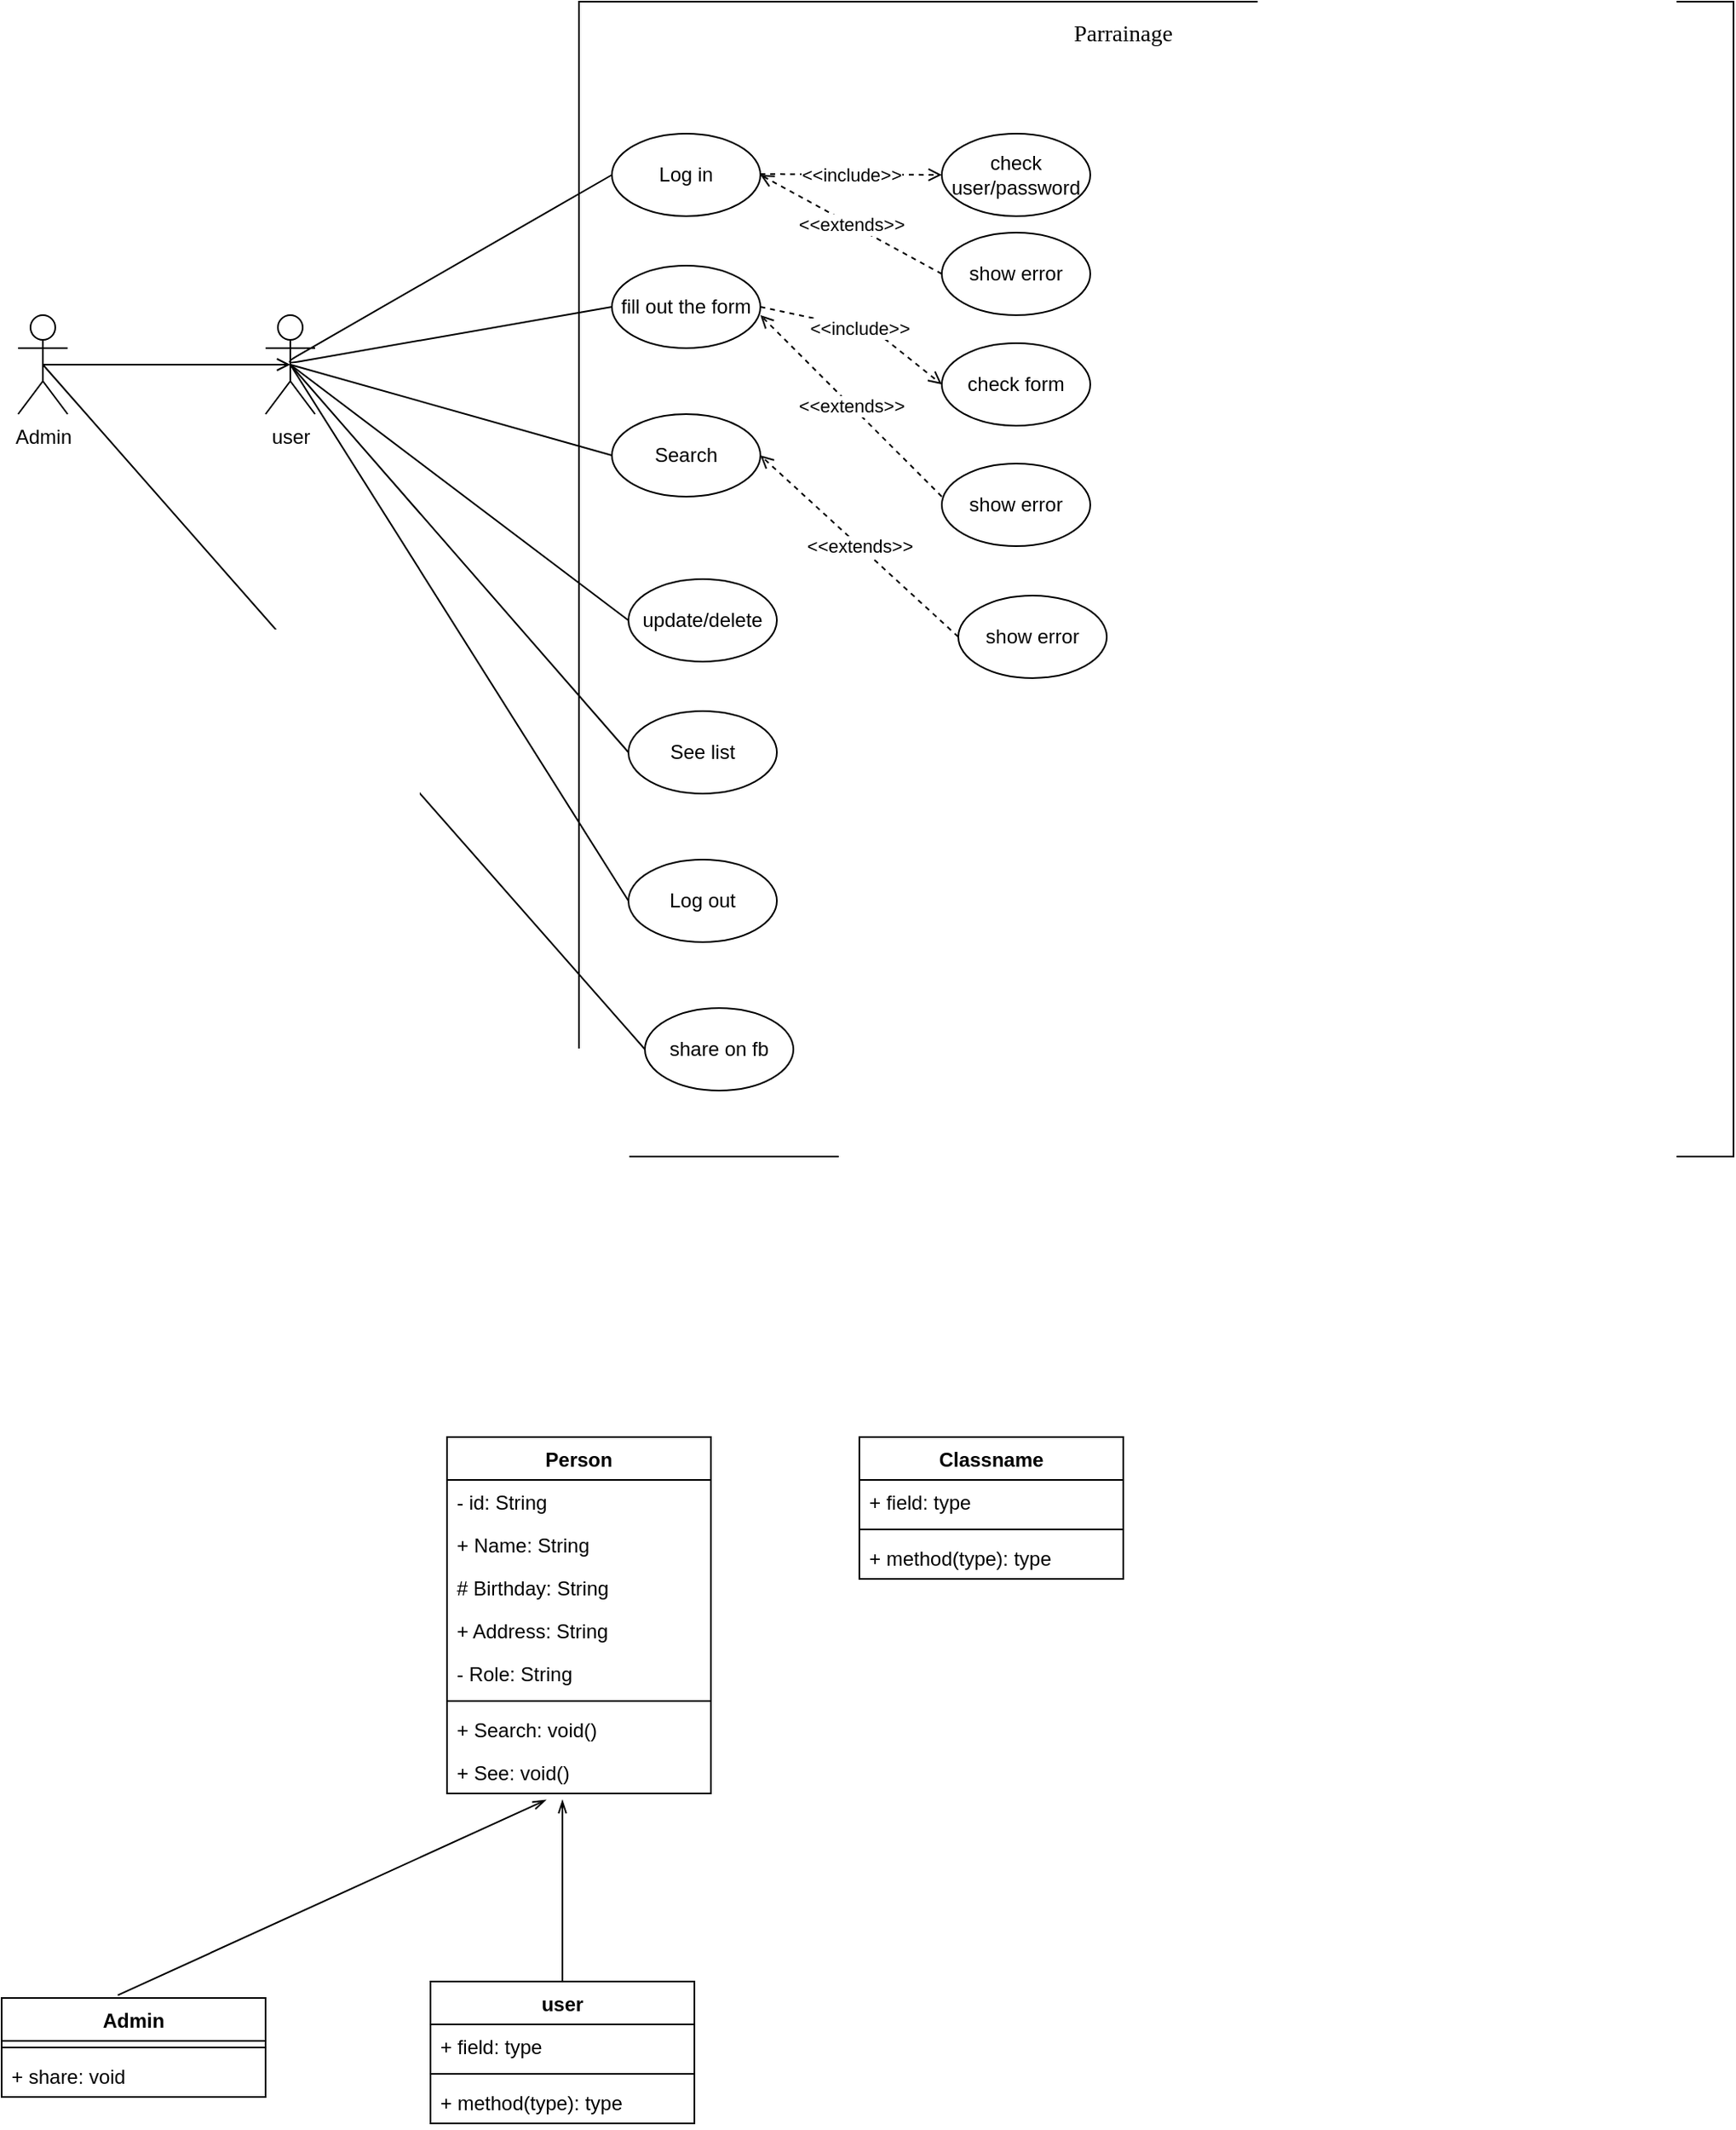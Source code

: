 <mxfile version="14.8.0" type="github">
  <diagram id="mr0ScZVmez5Wdu0t1VuP" name="Page-1">
    <mxGraphModel dx="1573" dy="1475" grid="1" gridSize="10" guides="1" tooltips="1" connect="1" arrows="1" fold="1" page="1" pageScale="1" pageWidth="850" pageHeight="1100" math="0" shadow="0">
      <root>
        <mxCell id="0" />
        <mxCell id="1" parent="0" />
        <mxCell id="WyjryQDbOZI5yKkyuquV-2" value="" style="whiteSpace=wrap;html=1;aspect=fixed;" parent="1" vertex="1">
          <mxGeometry x="240" y="-870" width="700" height="700" as="geometry" />
        </mxCell>
        <mxCell id="WyjryQDbOZI5yKkyuquV-1" value="user&lt;br&gt;" style="shape=umlActor;verticalLabelPosition=bottom;verticalAlign=top;html=1;outlineConnect=0;" parent="1" vertex="1">
          <mxGeometry x="50" y="-680" width="30" height="60" as="geometry" />
        </mxCell>
        <mxCell id="_5LFbXUgjsJOY9XrzOKf-1" value="&lt;font face=&quot;Times New Roman&quot; style=&quot;font-size: 14px&quot;&gt;Parrainage&lt;/font&gt;" style="text;html=1;strokeColor=none;fillColor=none;align=center;verticalAlign=middle;whiteSpace=wrap;rounded=0;" vertex="1" parent="1">
          <mxGeometry x="550" y="-860" width="40" height="20" as="geometry" />
        </mxCell>
        <mxCell id="_5LFbXUgjsJOY9XrzOKf-3" value="Log in" style="ellipse;whiteSpace=wrap;html=1;" vertex="1" parent="1">
          <mxGeometry x="260" y="-790" width="90" height="50" as="geometry" />
        </mxCell>
        <mxCell id="_5LFbXUgjsJOY9XrzOKf-5" value="fill out the form" style="ellipse;whiteSpace=wrap;html=1;" vertex="1" parent="1">
          <mxGeometry x="260" y="-710" width="90" height="50" as="geometry" />
        </mxCell>
        <mxCell id="_5LFbXUgjsJOY9XrzOKf-8" value="See list" style="ellipse;whiteSpace=wrap;html=1;" vertex="1" parent="1">
          <mxGeometry x="270" y="-440" width="90" height="50" as="geometry" />
        </mxCell>
        <mxCell id="_5LFbXUgjsJOY9XrzOKf-9" value="Log out" style="ellipse;whiteSpace=wrap;html=1;" vertex="1" parent="1">
          <mxGeometry x="270" y="-350" width="90" height="50" as="geometry" />
        </mxCell>
        <mxCell id="_5LFbXUgjsJOY9XrzOKf-16" value="" style="endArrow=none;html=1;exitX=0;exitY=0.5;exitDx=0;exitDy=0;entryX=0;entryY=0.5;entryDx=0;entryDy=0;" edge="1" parent="1" source="_5LFbXUgjsJOY9XrzOKf-5" target="_5LFbXUgjsJOY9XrzOKf-3">
          <mxGeometry width="50" height="50" relative="1" as="geometry">
            <mxPoint x="490" y="-660" as="sourcePoint" />
            <mxPoint x="540" y="-710" as="targetPoint" />
            <Array as="points">
              <mxPoint x="60" y="-650" />
            </Array>
          </mxGeometry>
        </mxCell>
        <mxCell id="_5LFbXUgjsJOY9XrzOKf-19" value="" style="endArrow=open;html=1;dashed=1;endFill=0;" edge="1" parent="1">
          <mxGeometry relative="1" as="geometry">
            <mxPoint x="350" y="-765.5" as="sourcePoint" />
            <mxPoint x="460" y="-765" as="targetPoint" />
          </mxGeometry>
        </mxCell>
        <mxCell id="_5LFbXUgjsJOY9XrzOKf-20" value="&amp;lt;&amp;lt;include&amp;gt;&amp;gt;" style="edgeLabel;resizable=0;html=1;align=center;verticalAlign=middle;" connectable="0" vertex="1" parent="_5LFbXUgjsJOY9XrzOKf-19">
          <mxGeometry relative="1" as="geometry" />
        </mxCell>
        <mxCell id="_5LFbXUgjsJOY9XrzOKf-23" value="check user/password" style="ellipse;whiteSpace=wrap;html=1;" vertex="1" parent="1">
          <mxGeometry x="460" y="-790" width="90" height="50" as="geometry" />
        </mxCell>
        <mxCell id="_5LFbXUgjsJOY9XrzOKf-24" value="show error" style="ellipse;whiteSpace=wrap;html=1;" vertex="1" parent="1">
          <mxGeometry x="460" y="-730" width="90" height="50" as="geometry" />
        </mxCell>
        <mxCell id="_5LFbXUgjsJOY9XrzOKf-25" value="" style="endArrow=open;html=1;dashed=1;strokeWidth=1;entryX=1;entryY=0.5;entryDx=0;entryDy=0;exitX=0;exitY=0.5;exitDx=0;exitDy=0;endFill=0;" edge="1" parent="1" source="_5LFbXUgjsJOY9XrzOKf-24" target="_5LFbXUgjsJOY9XrzOKf-3">
          <mxGeometry relative="1" as="geometry">
            <mxPoint x="370" y="-620" as="sourcePoint" />
            <mxPoint x="470" y="-620" as="targetPoint" />
          </mxGeometry>
        </mxCell>
        <mxCell id="_5LFbXUgjsJOY9XrzOKf-26" value="&amp;lt;&amp;lt;extends&amp;gt;&amp;gt;" style="edgeLabel;resizable=0;html=1;align=center;verticalAlign=middle;" connectable="0" vertex="1" parent="_5LFbXUgjsJOY9XrzOKf-25">
          <mxGeometry relative="1" as="geometry" />
        </mxCell>
        <mxCell id="_5LFbXUgjsJOY9XrzOKf-29" value="" style="endArrow=open;html=1;dashed=1;endFill=0;entryX=0;entryY=0.5;entryDx=0;entryDy=0;exitX=1;exitY=0.5;exitDx=0;exitDy=0;" edge="1" parent="1" source="_5LFbXUgjsJOY9XrzOKf-5" target="_5LFbXUgjsJOY9XrzOKf-31">
          <mxGeometry relative="1" as="geometry">
            <mxPoint x="330" y="-685.42" as="sourcePoint" />
            <mxPoint x="430" y="-685.42" as="targetPoint" />
            <Array as="points">
              <mxPoint x="420" y="-670" />
            </Array>
          </mxGeometry>
        </mxCell>
        <mxCell id="_5LFbXUgjsJOY9XrzOKf-30" value="&amp;lt;&amp;lt;include&amp;gt;&amp;gt;" style="edgeLabel;resizable=0;html=1;align=center;verticalAlign=middle;" connectable="0" vertex="1" parent="_5LFbXUgjsJOY9XrzOKf-29">
          <mxGeometry relative="1" as="geometry" />
        </mxCell>
        <mxCell id="_5LFbXUgjsJOY9XrzOKf-31" value="check form" style="ellipse;whiteSpace=wrap;html=1;" vertex="1" parent="1">
          <mxGeometry x="460" y="-663" width="90" height="50" as="geometry" />
        </mxCell>
        <mxCell id="_5LFbXUgjsJOY9XrzOKf-32" value="show error" style="ellipse;whiteSpace=wrap;html=1;" vertex="1" parent="1">
          <mxGeometry x="460" y="-590" width="90" height="50" as="geometry" />
        </mxCell>
        <mxCell id="_5LFbXUgjsJOY9XrzOKf-33" value="" style="endArrow=open;html=1;dashed=1;strokeWidth=1;entryX=1;entryY=0.6;entryDx=0;entryDy=0;exitX=0;exitY=0.5;exitDx=0;exitDy=0;endFill=0;entryPerimeter=0;" edge="1" parent="1" target="_5LFbXUgjsJOY9XrzOKf-5">
          <mxGeometry relative="1" as="geometry">
            <mxPoint x="460.0" y="-570" as="sourcePoint" />
            <mxPoint x="350" y="-630" as="targetPoint" />
          </mxGeometry>
        </mxCell>
        <mxCell id="_5LFbXUgjsJOY9XrzOKf-34" value="&amp;lt;&amp;lt;extends&amp;gt;&amp;gt;" style="edgeLabel;resizable=0;html=1;align=center;verticalAlign=middle;" connectable="0" vertex="1" parent="_5LFbXUgjsJOY9XrzOKf-33">
          <mxGeometry relative="1" as="geometry" />
        </mxCell>
        <mxCell id="_5LFbXUgjsJOY9XrzOKf-36" value="Search" style="ellipse;whiteSpace=wrap;html=1;" vertex="1" parent="1">
          <mxGeometry x="260" y="-620" width="90" height="50" as="geometry" />
        </mxCell>
        <mxCell id="_5LFbXUgjsJOY9XrzOKf-38" value="" style="endArrow=none;html=1;strokeWidth=1;exitX=0.5;exitY=0.5;exitDx=0;exitDy=0;exitPerimeter=0;entryX=0;entryY=0.5;entryDx=0;entryDy=0;" edge="1" parent="1" source="WyjryQDbOZI5yKkyuquV-1" target="_5LFbXUgjsJOY9XrzOKf-36">
          <mxGeometry width="50" height="50" relative="1" as="geometry">
            <mxPoint x="350" y="-500" as="sourcePoint" />
            <mxPoint x="400" y="-550" as="targetPoint" />
          </mxGeometry>
        </mxCell>
        <mxCell id="_5LFbXUgjsJOY9XrzOKf-39" value="show error" style="ellipse;whiteSpace=wrap;html=1;" vertex="1" parent="1">
          <mxGeometry x="470" y="-510" width="90" height="50" as="geometry" />
        </mxCell>
        <mxCell id="_5LFbXUgjsJOY9XrzOKf-40" value="" style="endArrow=open;html=1;dashed=1;strokeWidth=1;entryX=1;entryY=0.5;entryDx=0;entryDy=0;exitX=0;exitY=0.5;exitDx=0;exitDy=0;endFill=0;" edge="1" parent="1" source="_5LFbXUgjsJOY9XrzOKf-39" target="_5LFbXUgjsJOY9XrzOKf-36">
          <mxGeometry relative="1" as="geometry">
            <mxPoint x="470.0" y="-480" as="sourcePoint" />
            <mxPoint x="360" y="-590" as="targetPoint" />
          </mxGeometry>
        </mxCell>
        <mxCell id="_5LFbXUgjsJOY9XrzOKf-41" value="&amp;lt;&amp;lt;extends&amp;gt;&amp;gt;" style="edgeLabel;resizable=0;html=1;align=center;verticalAlign=middle;" connectable="0" vertex="1" parent="_5LFbXUgjsJOY9XrzOKf-40">
          <mxGeometry relative="1" as="geometry" />
        </mxCell>
        <mxCell id="_5LFbXUgjsJOY9XrzOKf-42" value="update/delete" style="ellipse;whiteSpace=wrap;html=1;" vertex="1" parent="1">
          <mxGeometry x="270" y="-520" width="90" height="50" as="geometry" />
        </mxCell>
        <mxCell id="_5LFbXUgjsJOY9XrzOKf-43" value="" style="endArrow=none;html=1;strokeWidth=1;exitX=0.5;exitY=0.5;exitDx=0;exitDy=0;exitPerimeter=0;entryX=0;entryY=0.5;entryDx=0;entryDy=0;" edge="1" parent="1" target="_5LFbXUgjsJOY9XrzOKf-42" source="WyjryQDbOZI5yKkyuquV-1">
          <mxGeometry width="50" height="50" relative="1" as="geometry">
            <mxPoint x="75" y="-550" as="sourcePoint" />
            <mxPoint x="410" y="-450" as="targetPoint" />
          </mxGeometry>
        </mxCell>
        <mxCell id="_5LFbXUgjsJOY9XrzOKf-46" value="" style="endArrow=none;html=1;strokeWidth=1;exitX=0;exitY=0.5;exitDx=0;exitDy=0;" edge="1" parent="1" source="_5LFbXUgjsJOY9XrzOKf-8">
          <mxGeometry width="50" height="50" relative="1" as="geometry">
            <mxPoint x="330" y="-420" as="sourcePoint" />
            <mxPoint x="65" y="-650" as="targetPoint" />
          </mxGeometry>
        </mxCell>
        <mxCell id="_5LFbXUgjsJOY9XrzOKf-47" value="" style="endArrow=none;html=1;strokeWidth=1;exitX=0;exitY=0.5;exitDx=0;exitDy=0;entryX=0.5;entryY=0.5;entryDx=0;entryDy=0;entryPerimeter=0;" edge="1" parent="1" source="_5LFbXUgjsJOY9XrzOKf-9" target="WyjryQDbOZI5yKkyuquV-1">
          <mxGeometry width="50" height="50" relative="1" as="geometry">
            <mxPoint x="280" y="-405" as="sourcePoint" />
            <mxPoint x="70" y="-650" as="targetPoint" />
          </mxGeometry>
        </mxCell>
        <mxCell id="_5LFbXUgjsJOY9XrzOKf-48" style="edgeStyle=none;rounded=0;orthogonalLoop=1;jettySize=auto;html=1;entryX=0;entryY=0.5;entryDx=0;entryDy=0;endArrow=open;endFill=0;strokeWidth=1;" edge="1" parent="1" source="_5LFbXUgjsJOY9XrzOKf-23" target="_5LFbXUgjsJOY9XrzOKf-23">
          <mxGeometry relative="1" as="geometry" />
        </mxCell>
        <mxCell id="_5LFbXUgjsJOY9XrzOKf-50" style="edgeStyle=none;rounded=0;orthogonalLoop=1;jettySize=auto;html=1;exitX=0.5;exitY=0.5;exitDx=0;exitDy=0;exitPerimeter=0;entryX=0.5;entryY=0.5;entryDx=0;entryDy=0;entryPerimeter=0;endArrow=open;endFill=0;strokeWidth=1;" edge="1" parent="1" source="_5LFbXUgjsJOY9XrzOKf-49" target="WyjryQDbOZI5yKkyuquV-1">
          <mxGeometry relative="1" as="geometry" />
        </mxCell>
        <mxCell id="_5LFbXUgjsJOY9XrzOKf-49" value="Admin&lt;br&gt;" style="shape=umlActor;verticalLabelPosition=bottom;verticalAlign=top;html=1;outlineConnect=0;" vertex="1" parent="1">
          <mxGeometry x="-100" y="-680" width="30" height="60" as="geometry" />
        </mxCell>
        <mxCell id="_5LFbXUgjsJOY9XrzOKf-51" value="share on fb" style="ellipse;whiteSpace=wrap;html=1;" vertex="1" parent="1">
          <mxGeometry x="280" y="-260" width="90" height="50" as="geometry" />
        </mxCell>
        <mxCell id="_5LFbXUgjsJOY9XrzOKf-52" value="" style="endArrow=none;html=1;strokeWidth=1;exitX=0;exitY=0.5;exitDx=0;exitDy=0;entryX=0.5;entryY=0.5;entryDx=0;entryDy=0;entryPerimeter=0;" edge="1" parent="1" source="_5LFbXUgjsJOY9XrzOKf-51" target="_5LFbXUgjsJOY9XrzOKf-49">
          <mxGeometry width="50" height="50" relative="1" as="geometry">
            <mxPoint x="330" y="-350" as="sourcePoint" />
            <mxPoint x="65" y="-580" as="targetPoint" />
          </mxGeometry>
        </mxCell>
        <mxCell id="_5LFbXUgjsJOY9XrzOKf-53" value="Person" style="swimlane;fontStyle=1;align=center;verticalAlign=top;childLayout=stackLayout;horizontal=1;startSize=26;horizontalStack=0;resizeParent=1;resizeParentMax=0;resizeLast=0;collapsible=1;marginBottom=0;" vertex="1" parent="1">
          <mxGeometry x="160" width="160" height="216" as="geometry" />
        </mxCell>
        <mxCell id="_5LFbXUgjsJOY9XrzOKf-54" value="- id: String&#xa;&#xa;" style="text;strokeColor=none;fillColor=none;align=left;verticalAlign=top;spacingLeft=4;spacingRight=4;overflow=hidden;rotatable=0;points=[[0,0.5],[1,0.5]];portConstraint=eastwest;" vertex="1" parent="_5LFbXUgjsJOY9XrzOKf-53">
          <mxGeometry y="26" width="160" height="26" as="geometry" />
        </mxCell>
        <mxCell id="_5LFbXUgjsJOY9XrzOKf-57" value="+ Name: String&#xa;&#xa;" style="text;strokeColor=none;fillColor=none;align=left;verticalAlign=top;spacingLeft=4;spacingRight=4;overflow=hidden;rotatable=0;points=[[0,0.5],[1,0.5]];portConstraint=eastwest;" vertex="1" parent="_5LFbXUgjsJOY9XrzOKf-53">
          <mxGeometry y="52" width="160" height="26" as="geometry" />
        </mxCell>
        <mxCell id="_5LFbXUgjsJOY9XrzOKf-58" value="# Birthday: String&#xa;&#xa;" style="text;strokeColor=none;fillColor=none;align=left;verticalAlign=top;spacingLeft=4;spacingRight=4;overflow=hidden;rotatable=0;points=[[0,0.5],[1,0.5]];portConstraint=eastwest;" vertex="1" parent="_5LFbXUgjsJOY9XrzOKf-53">
          <mxGeometry y="78" width="160" height="26" as="geometry" />
        </mxCell>
        <mxCell id="_5LFbXUgjsJOY9XrzOKf-59" value="+ Address: String&#xa;&#xa;" style="text;strokeColor=none;fillColor=none;align=left;verticalAlign=top;spacingLeft=4;spacingRight=4;overflow=hidden;rotatable=0;points=[[0,0.5],[1,0.5]];portConstraint=eastwest;" vertex="1" parent="_5LFbXUgjsJOY9XrzOKf-53">
          <mxGeometry y="104" width="160" height="26" as="geometry" />
        </mxCell>
        <mxCell id="_5LFbXUgjsJOY9XrzOKf-60" value="- Role: String&#xa;&#xa;" style="text;strokeColor=none;fillColor=none;align=left;verticalAlign=top;spacingLeft=4;spacingRight=4;overflow=hidden;rotatable=0;points=[[0,0.5],[1,0.5]];portConstraint=eastwest;" vertex="1" parent="_5LFbXUgjsJOY9XrzOKf-53">
          <mxGeometry y="130" width="160" height="26" as="geometry" />
        </mxCell>
        <mxCell id="_5LFbXUgjsJOY9XrzOKf-55" value="" style="line;strokeWidth=1;fillColor=none;align=left;verticalAlign=middle;spacingTop=-1;spacingLeft=3;spacingRight=3;rotatable=0;labelPosition=right;points=[];portConstraint=eastwest;" vertex="1" parent="_5LFbXUgjsJOY9XrzOKf-53">
          <mxGeometry y="156" width="160" height="8" as="geometry" />
        </mxCell>
        <mxCell id="_5LFbXUgjsJOY9XrzOKf-56" value="+ Search: void()&#xa;" style="text;strokeColor=none;fillColor=none;align=left;verticalAlign=top;spacingLeft=4;spacingRight=4;overflow=hidden;rotatable=0;points=[[0,0.5],[1,0.5]];portConstraint=eastwest;" vertex="1" parent="_5LFbXUgjsJOY9XrzOKf-53">
          <mxGeometry y="164" width="160" height="26" as="geometry" />
        </mxCell>
        <mxCell id="_5LFbXUgjsJOY9XrzOKf-73" value="+ See: void()&#xa;" style="text;strokeColor=none;fillColor=none;align=left;verticalAlign=top;spacingLeft=4;spacingRight=4;overflow=hidden;rotatable=0;points=[[0,0.5],[1,0.5]];portConstraint=eastwest;" vertex="1" parent="_5LFbXUgjsJOY9XrzOKf-53">
          <mxGeometry y="190" width="160" height="26" as="geometry" />
        </mxCell>
        <mxCell id="_5LFbXUgjsJOY9XrzOKf-74" value="Admin&#xa;" style="swimlane;fontStyle=1;align=center;verticalAlign=top;childLayout=stackLayout;horizontal=1;startSize=26;horizontalStack=0;resizeParent=1;resizeParentMax=0;resizeLast=0;collapsible=1;marginBottom=0;" vertex="1" parent="1">
          <mxGeometry x="-110" y="340" width="160" height="60" as="geometry" />
        </mxCell>
        <mxCell id="_5LFbXUgjsJOY9XrzOKf-76" value="" style="line;strokeWidth=1;fillColor=none;align=left;verticalAlign=middle;spacingTop=-1;spacingLeft=3;spacingRight=3;rotatable=0;labelPosition=right;points=[];portConstraint=eastwest;" vertex="1" parent="_5LFbXUgjsJOY9XrzOKf-74">
          <mxGeometry y="26" width="160" height="8" as="geometry" />
        </mxCell>
        <mxCell id="_5LFbXUgjsJOY9XrzOKf-77" value="+ share: void" style="text;strokeColor=none;fillColor=none;align=left;verticalAlign=top;spacingLeft=4;spacingRight=4;overflow=hidden;rotatable=0;points=[[0,0.5],[1,0.5]];portConstraint=eastwest;" vertex="1" parent="_5LFbXUgjsJOY9XrzOKf-74">
          <mxGeometry y="34" width="160" height="26" as="geometry" />
        </mxCell>
        <mxCell id="_5LFbXUgjsJOY9XrzOKf-81" value="" style="endArrow=openThin;endFill=0;html=1;strokeWidth=1;exitX=0.44;exitY=-0.028;exitDx=0;exitDy=0;exitPerimeter=0;" edge="1" parent="1" source="_5LFbXUgjsJOY9XrzOKf-74">
          <mxGeometry width="160" relative="1" as="geometry">
            <mxPoint x="-60" y="300" as="sourcePoint" />
            <mxPoint x="220" y="220" as="targetPoint" />
          </mxGeometry>
        </mxCell>
        <mxCell id="_5LFbXUgjsJOY9XrzOKf-82" value="user&#xa;" style="swimlane;fontStyle=1;align=center;verticalAlign=top;childLayout=stackLayout;horizontal=1;startSize=26;horizontalStack=0;resizeParent=1;resizeParentMax=0;resizeLast=0;collapsible=1;marginBottom=0;" vertex="1" parent="1">
          <mxGeometry x="150" y="330" width="160" height="86" as="geometry" />
        </mxCell>
        <mxCell id="_5LFbXUgjsJOY9XrzOKf-83" value="+ field: type" style="text;strokeColor=none;fillColor=none;align=left;verticalAlign=top;spacingLeft=4;spacingRight=4;overflow=hidden;rotatable=0;points=[[0,0.5],[1,0.5]];portConstraint=eastwest;" vertex="1" parent="_5LFbXUgjsJOY9XrzOKf-82">
          <mxGeometry y="26" width="160" height="26" as="geometry" />
        </mxCell>
        <mxCell id="_5LFbXUgjsJOY9XrzOKf-84" value="" style="line;strokeWidth=1;fillColor=none;align=left;verticalAlign=middle;spacingTop=-1;spacingLeft=3;spacingRight=3;rotatable=0;labelPosition=right;points=[];portConstraint=eastwest;" vertex="1" parent="_5LFbXUgjsJOY9XrzOKf-82">
          <mxGeometry y="52" width="160" height="8" as="geometry" />
        </mxCell>
        <mxCell id="_5LFbXUgjsJOY9XrzOKf-85" value="+ method(type): type" style="text;strokeColor=none;fillColor=none;align=left;verticalAlign=top;spacingLeft=4;spacingRight=4;overflow=hidden;rotatable=0;points=[[0,0.5],[1,0.5]];portConstraint=eastwest;" vertex="1" parent="_5LFbXUgjsJOY9XrzOKf-82">
          <mxGeometry y="60" width="160" height="26" as="geometry" />
        </mxCell>
        <mxCell id="_5LFbXUgjsJOY9XrzOKf-86" value="" style="endArrow=openThin;endFill=0;html=1;strokeWidth=1;exitX=0.5;exitY=0;exitDx=0;exitDy=0;" edge="1" parent="1" source="_5LFbXUgjsJOY9XrzOKf-82">
          <mxGeometry width="160" relative="1" as="geometry">
            <mxPoint x="-29.6" y="348.32" as="sourcePoint" />
            <mxPoint x="230" y="220" as="targetPoint" />
          </mxGeometry>
        </mxCell>
        <mxCell id="_5LFbXUgjsJOY9XrzOKf-87" value="Classname" style="swimlane;fontStyle=1;align=center;verticalAlign=top;childLayout=stackLayout;horizontal=1;startSize=26;horizontalStack=0;resizeParent=1;resizeParentMax=0;resizeLast=0;collapsible=1;marginBottom=0;" vertex="1" parent="1">
          <mxGeometry x="410" width="160" height="86" as="geometry" />
        </mxCell>
        <mxCell id="_5LFbXUgjsJOY9XrzOKf-88" value="+ field: type" style="text;strokeColor=none;fillColor=none;align=left;verticalAlign=top;spacingLeft=4;spacingRight=4;overflow=hidden;rotatable=0;points=[[0,0.5],[1,0.5]];portConstraint=eastwest;" vertex="1" parent="_5LFbXUgjsJOY9XrzOKf-87">
          <mxGeometry y="26" width="160" height="26" as="geometry" />
        </mxCell>
        <mxCell id="_5LFbXUgjsJOY9XrzOKf-89" value="" style="line;strokeWidth=1;fillColor=none;align=left;verticalAlign=middle;spacingTop=-1;spacingLeft=3;spacingRight=3;rotatable=0;labelPosition=right;points=[];portConstraint=eastwest;" vertex="1" parent="_5LFbXUgjsJOY9XrzOKf-87">
          <mxGeometry y="52" width="160" height="8" as="geometry" />
        </mxCell>
        <mxCell id="_5LFbXUgjsJOY9XrzOKf-90" value="+ method(type): type" style="text;strokeColor=none;fillColor=none;align=left;verticalAlign=top;spacingLeft=4;spacingRight=4;overflow=hidden;rotatable=0;points=[[0,0.5],[1,0.5]];portConstraint=eastwest;" vertex="1" parent="_5LFbXUgjsJOY9XrzOKf-87">
          <mxGeometry y="60" width="160" height="26" as="geometry" />
        </mxCell>
      </root>
    </mxGraphModel>
  </diagram>
</mxfile>
